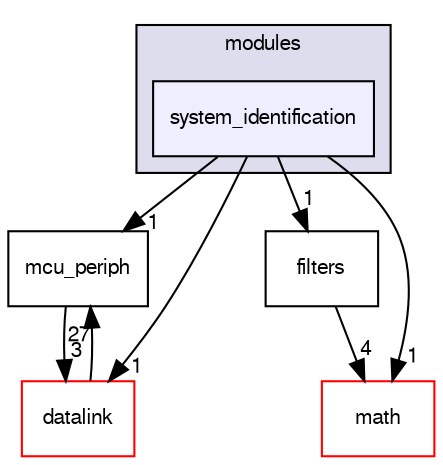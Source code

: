 digraph "sw/airborne/modules/system_identification" {
  compound=true
  node [ fontsize="10", fontname="FreeSans"];
  edge [ labelfontsize="10", labelfontname="FreeSans"];
  subgraph clusterdir_c2abcdd6ccb39c3582929c0e3f5651c2 {
    graph [ bgcolor="#ddddee", pencolor="black", label="modules" fontname="FreeSans", fontsize="10", URL="dir_c2abcdd6ccb39c3582929c0e3f5651c2.html"]
  dir_c284a1faf6d5815afd7007ca54e80be9 [shape=box, label="system_identification", style="filled", fillcolor="#eeeeff", pencolor="black", URL="dir_c284a1faf6d5815afd7007ca54e80be9.html"];
  }
  dir_1ca43f6a116d741d80fb1d0555a2b198 [shape=box label="mcu_periph" URL="dir_1ca43f6a116d741d80fb1d0555a2b198.html"];
  dir_1444106569909aede49a887d28257b90 [shape=box label="filters" URL="dir_1444106569909aede49a887d28257b90.html"];
  dir_164c7aa663179b26059278e7f36078da [shape=box label="datalink" fillcolor="white" style="filled" color="red" URL="dir_164c7aa663179b26059278e7f36078da.html"];
  dir_29343b6f5fcd4b75a5dfbb985ff56864 [shape=box label="math" fillcolor="white" style="filled" color="red" URL="dir_29343b6f5fcd4b75a5dfbb985ff56864.html"];
  dir_1ca43f6a116d741d80fb1d0555a2b198->dir_164c7aa663179b26059278e7f36078da [headlabel="3", labeldistance=1.5 headhref="dir_000107_000034.html"];
  dir_1444106569909aede49a887d28257b90->dir_29343b6f5fcd4b75a5dfbb985ff56864 [headlabel="4", labeldistance=1.5 headhref="dir_000091_000105.html"];
  dir_c284a1faf6d5815afd7007ca54e80be9->dir_1ca43f6a116d741d80fb1d0555a2b198 [headlabel="1", labeldistance=1.5 headhref="dir_000199_000107.html"];
  dir_c284a1faf6d5815afd7007ca54e80be9->dir_1444106569909aede49a887d28257b90 [headlabel="1", labeldistance=1.5 headhref="dir_000199_000091.html"];
  dir_c284a1faf6d5815afd7007ca54e80be9->dir_164c7aa663179b26059278e7f36078da [headlabel="1", labeldistance=1.5 headhref="dir_000199_000034.html"];
  dir_c284a1faf6d5815afd7007ca54e80be9->dir_29343b6f5fcd4b75a5dfbb985ff56864 [headlabel="1", labeldistance=1.5 headhref="dir_000199_000105.html"];
  dir_164c7aa663179b26059278e7f36078da->dir_1ca43f6a116d741d80fb1d0555a2b198 [headlabel="27", labeldistance=1.5 headhref="dir_000034_000107.html"];
}
